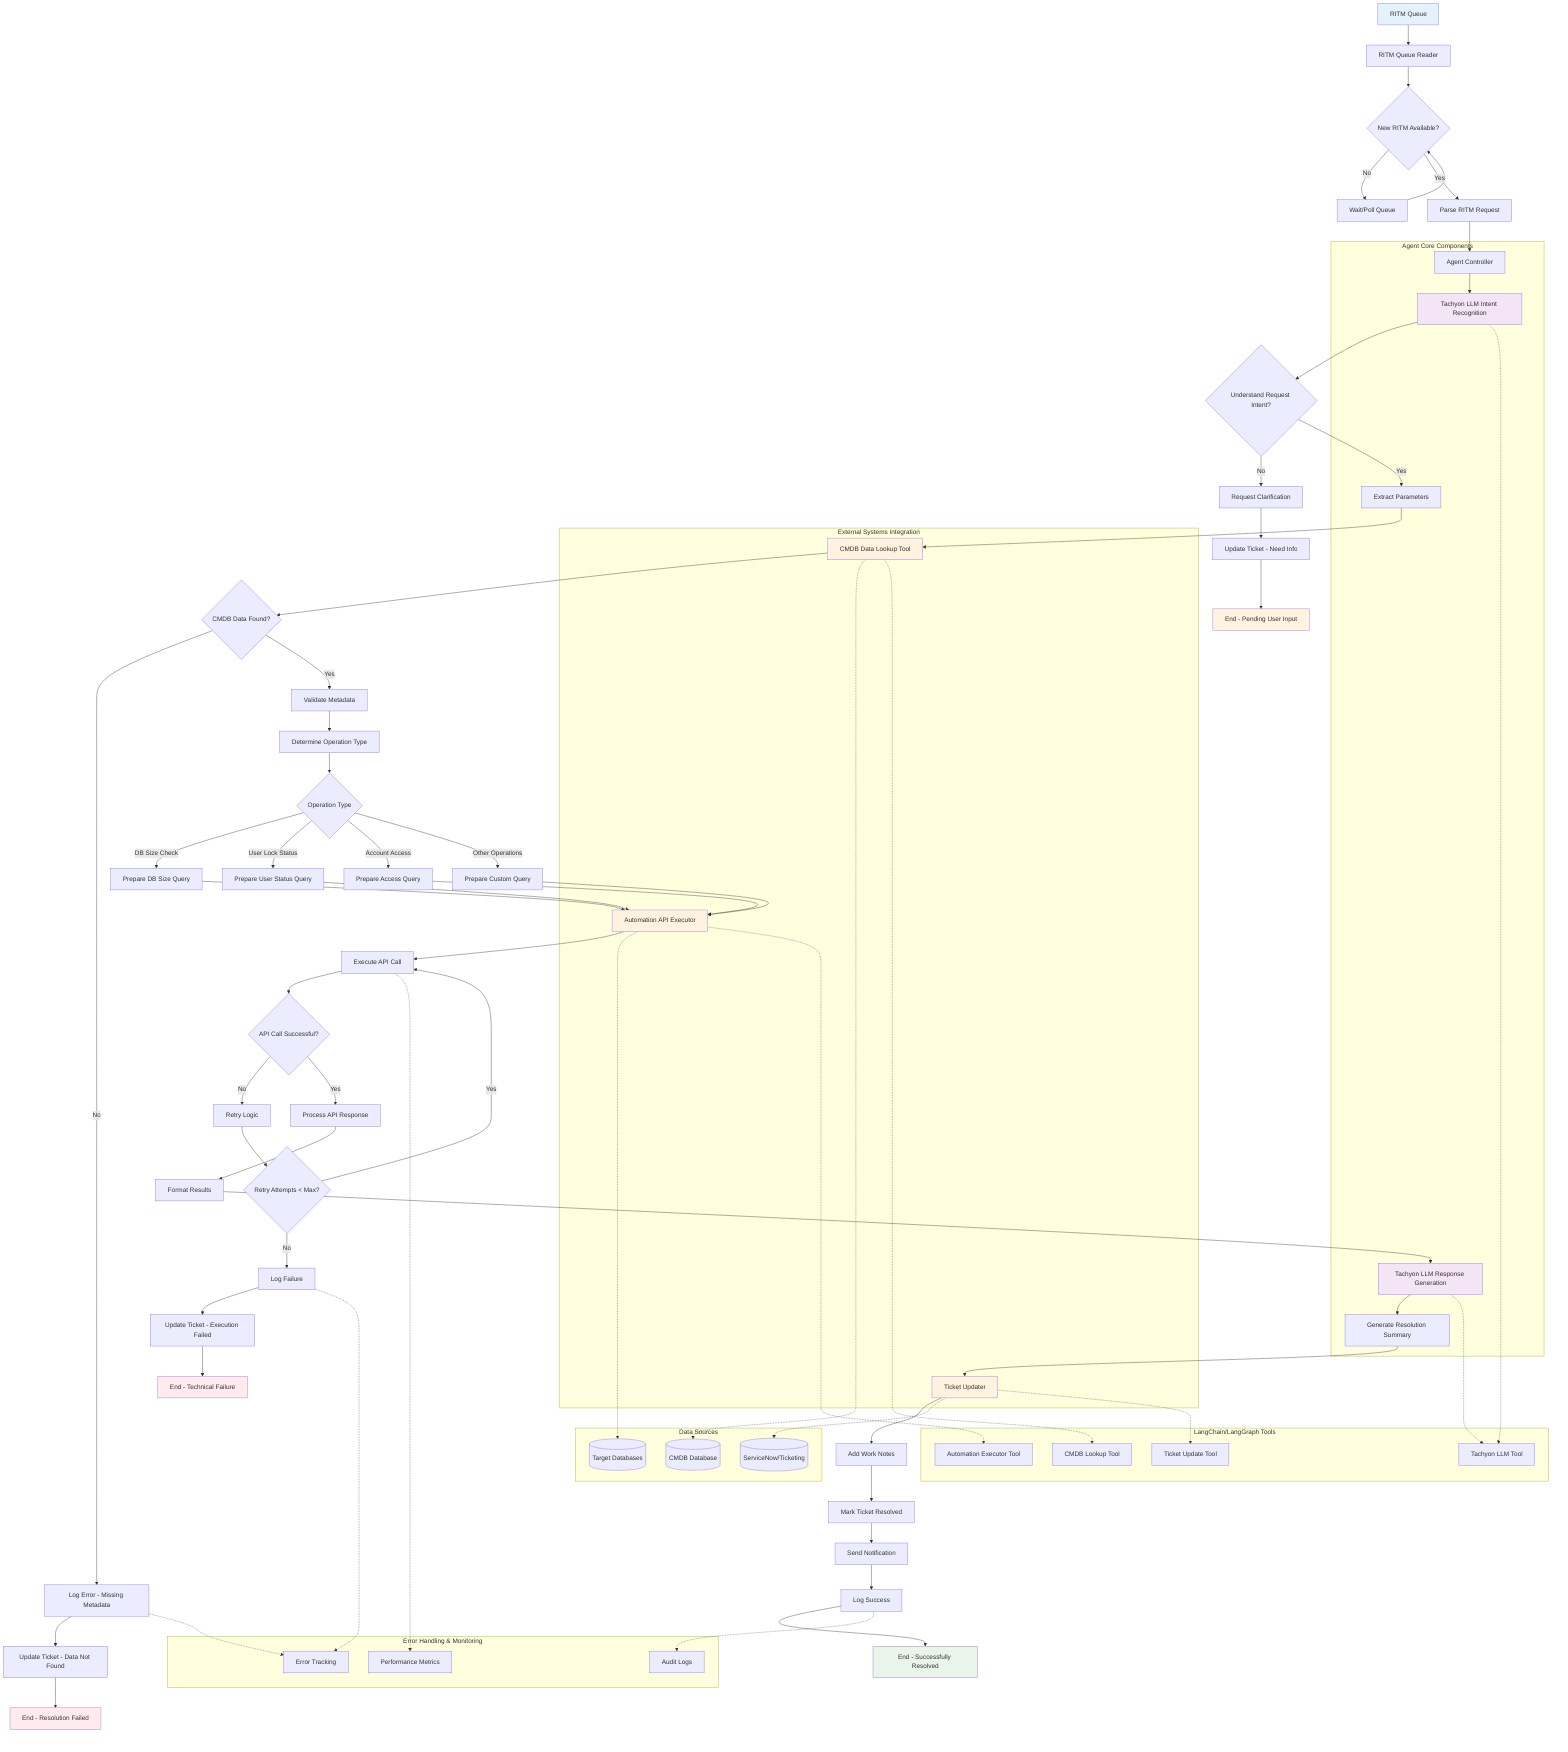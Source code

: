 flowchart TD
    A[RITM Queue] --> B[RITM Queue Reader]
    B --> C{New RITM Available?}
    C -->|No| D[Wait/Poll Queue]
    D --> C
    C -->|Yes| E[Parse RITM Request]
    
    E --> F[Agent Controller]
    F --> G[Tachyon LLM Intent Recognition]
    
    G --> H{Understand Request Intent?}
    H -->|No| I[Request Clarification]
    I --> J[Update Ticket - Need Info]
    J --> END1[End - Pending User Input]
    
    H -->|Yes| K[Extract Parameters]
    K --> L[CMDB Data Lookup Tool]
    
    L --> M{CMDB Data Found?}
    M -->|No| N[Log Error - Missing Metadata]
    N --> O[Update Ticket - Data Not Found]
    O --> END2[End - Resolution Failed]
    
    M -->|Yes| P[Validate Metadata]
    P --> Q[Determine Operation Type]
    
    Q --> R{Operation Type}
    R -->|DB Size Check| S[Prepare DB Size Query]
    R -->|User Lock Status| T[Prepare User Status Query]
    R -->|Account Access| U[Prepare Access Query]
    R -->|Other Operations| V[Prepare Custom Query]
    
    S --> W[Automation API Executor]
    T --> W
    U --> W
    V --> W
    
    W --> X[Execute API Call]
    X --> Y{API Call Successful?}
    
    Y -->|No| Z[Retry Logic]
    Z --> AA{Retry Attempts < Max?}
    AA -->|Yes| X
    AA -->|No| BB[Log Failure]
    BB --> CC[Update Ticket - Execution Failed]
    CC --> END3[End - Technical Failure]
    
    Y -->|Yes| DD[Process API Response]
    DD --> EE[Format Results]
    EE --> FF[Tachyon LLM Response Generation]
    FF --> GG[Generate Resolution Summary]
    
    GG --> HH[Ticket Updater]
    HH --> II[Add Work Notes]
    II --> JJ[Mark Ticket Resolved]
    JJ --> KK[Send Notification]
    KK --> LL[Log Success]
    LL --> END4[End - Successfully Resolved]
    
    subgraph "Agent Core Components"
        direction TB
        F
        G
        K
        FF
        GG
    end
    
    subgraph "External Systems Integration"
        direction TB
        L
        W
        HH
    end
    
    subgraph "Data Sources"
        direction TB
        MM[(CMDB Database)]
        NN[(Target Databases)]
        OO[(ServiceNow/Ticketing)]
    end
    
    subgraph "LangChain/LangGraph Tools"
        direction TB
        PP[CMDB Lookup Tool]
        QQ[Automation Executor Tool]
        RR[Tachyon LLM Tool]
        SS[Ticket Update Tool]
    end
    
    L -.-> MM
    W -.-> NN
    HH -.-> OO
    
    L -.-> PP
    W -.-> QQ
    G -.-> RR
    FF -.-> RR
    HH -.-> SS
    
    subgraph "Error Handling & Monitoring"
        direction TB
        TT[Audit Logs]
        UU[Error Tracking]
        VV[Performance Metrics]
    end
    
    N -.-> UU
    BB -.-> UU
    LL -.-> TT
    X -.-> VV
    
    style A fill:#e3f2fd
    style END1 fill:#fff3e0
    style END2 fill:#ffebee
    style END3 fill:#ffebee
    style END4 fill:#e8f5e8
    style G fill:#f3e5f5
    style FF fill:#f3e5f5
    style W fill:#fff3e0
    style L fill:#fff3e0
    style HH fill:#fff3e0